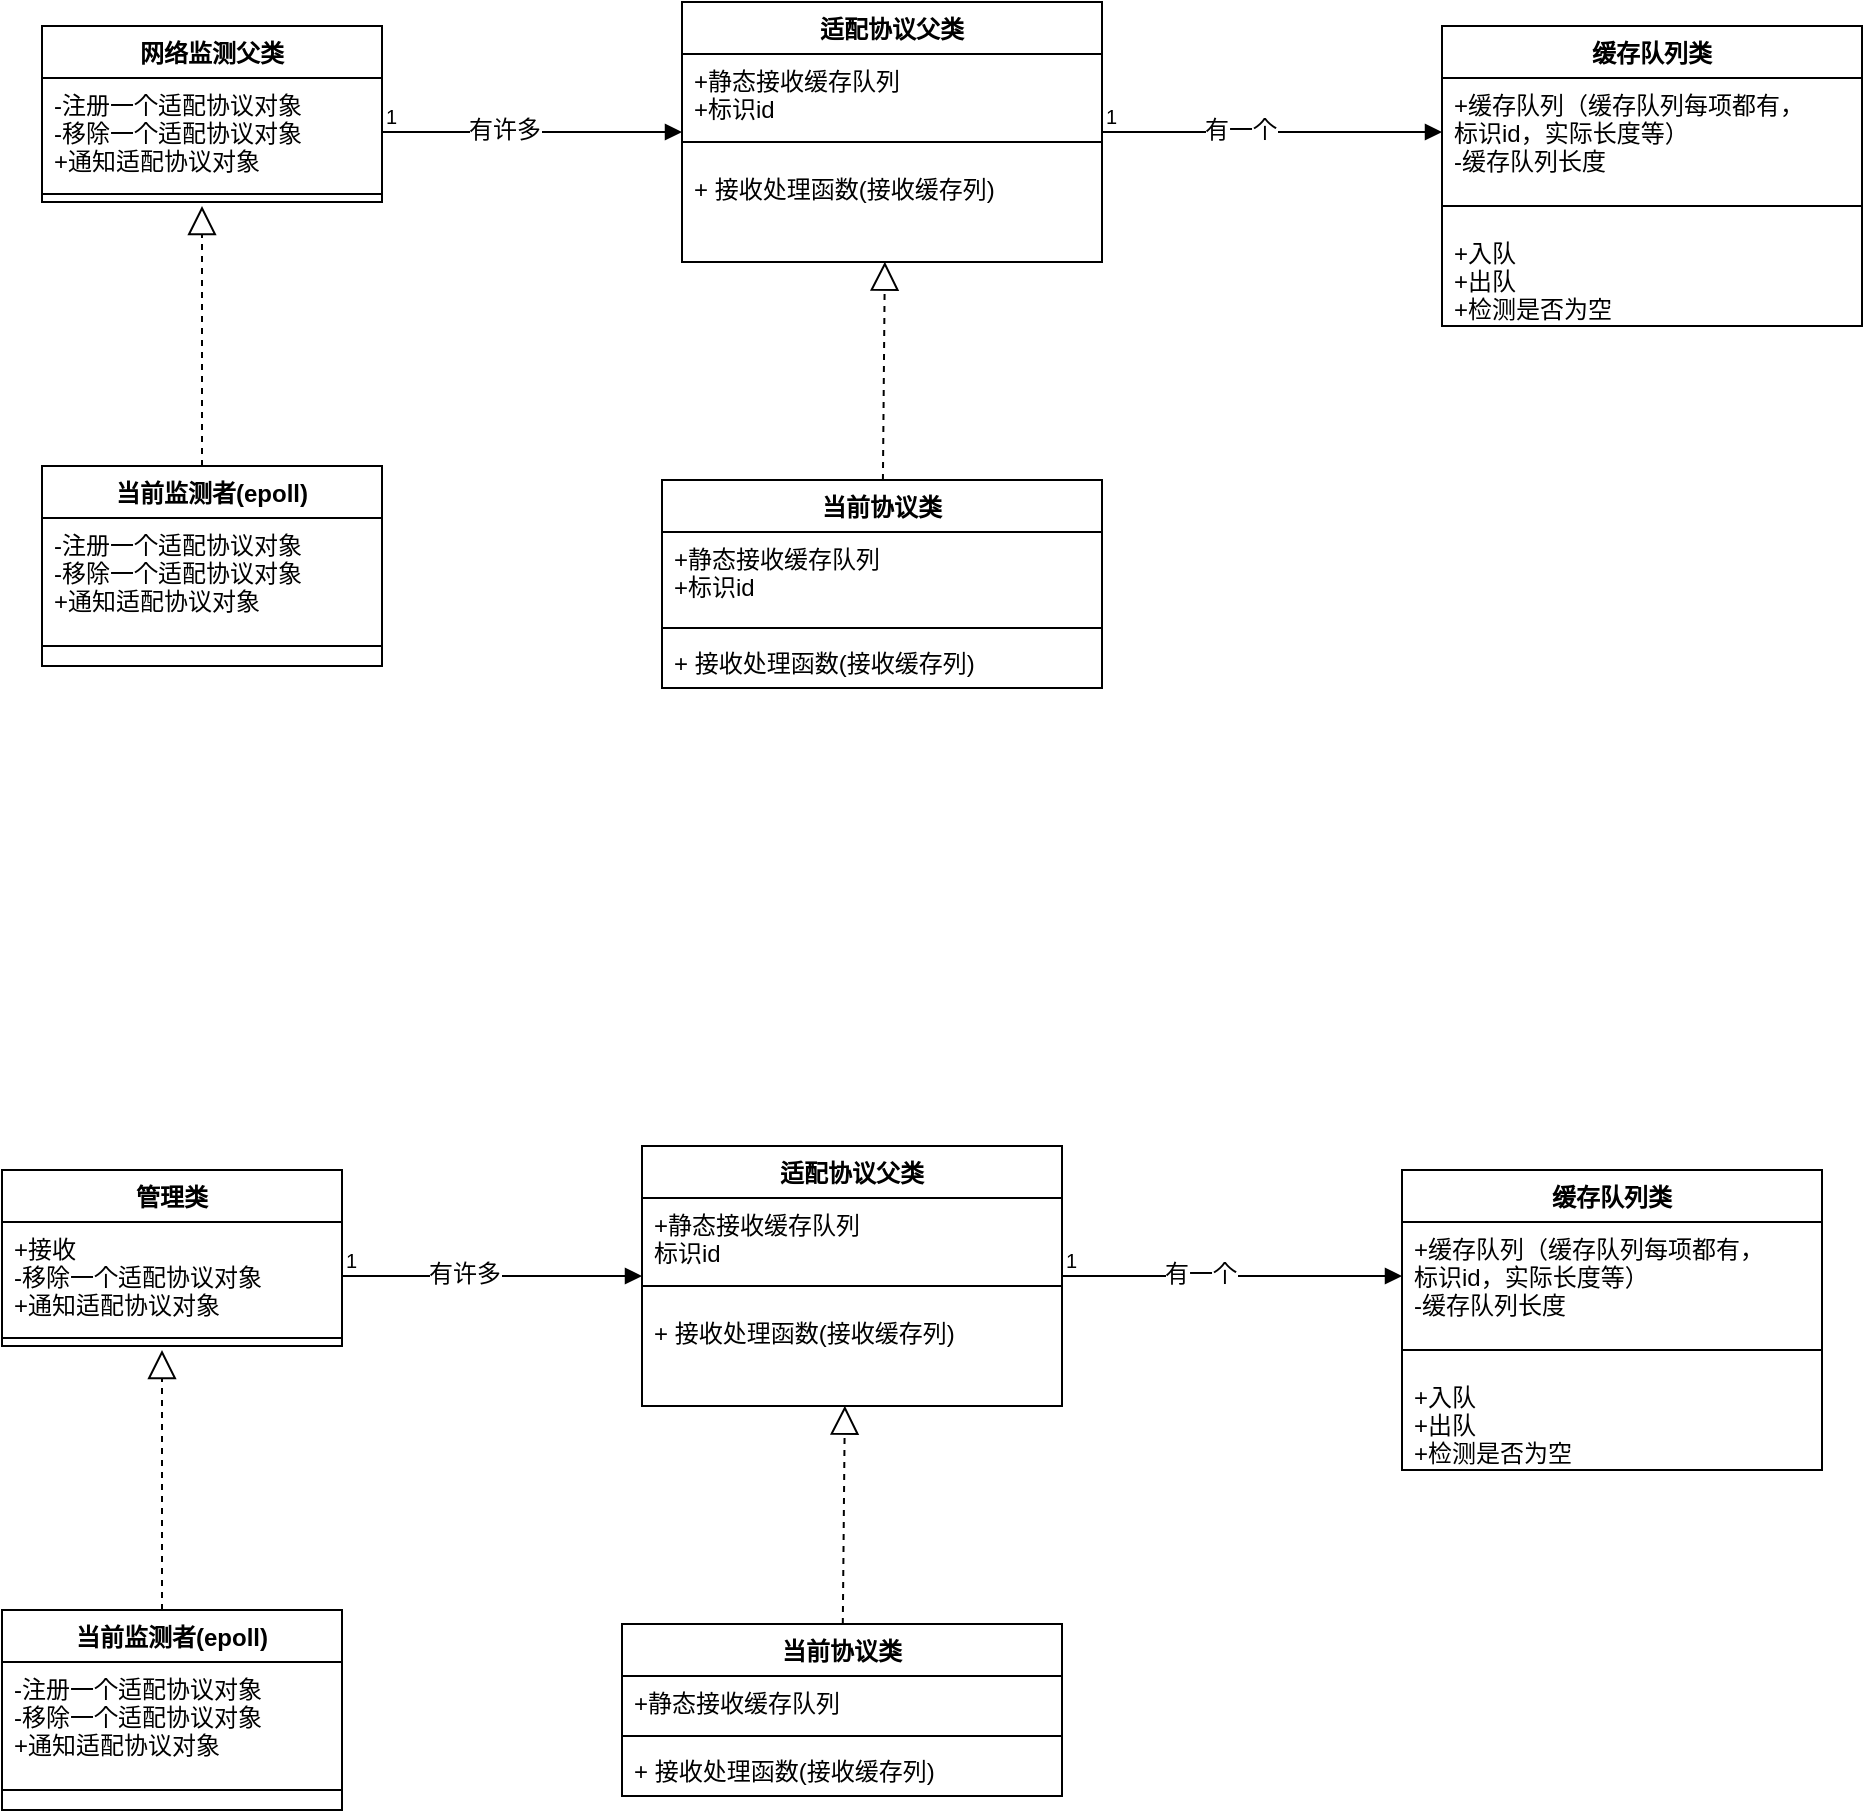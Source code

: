 <mxfile type="github" version="10.6.3"><diagram id="z9mPAAteEUhThnTqNwNB" name="第 1 页"><mxGraphModel grid="1" dx="465" dy="461" gridSize="10" guides="1" tooltips="1" connect="1" arrows="1" fold="1" page="1" pageScale="1" pageWidth="827" pageHeight="1169" math="0" shadow="0"><root><mxCell id="0" /><mxCell id="1" parent="0" /><mxCell id="UEfZ8wBBxdb6GRik4k6D-1" value="网络监测父类&#10;" parent="1" vertex="1" style="swimlane;fontStyle=1;align=center;verticalAlign=top;childLayout=stackLayout;horizontal=1;startSize=26;horizontalStack=0;resizeParent=1;resizeParentMax=0;resizeLast=0;collapsible=1;marginBottom=0;"><mxGeometry as="geometry" height="88" width="170" x="110" y="160"><mxRectangle as="alternateBounds" height="26" width="70" x="160" y="230" /></mxGeometry></mxCell><mxCell id="UEfZ8wBBxdb6GRik4k6D-2" value="-注册一个适配协议对象&#10;-移除一个适配协议对象&#10;+通知适配协议对象" parent="UEfZ8wBBxdb6GRik4k6D-1" vertex="1" style="text;strokeColor=none;fillColor=none;align=left;verticalAlign=top;spacingLeft=4;spacingRight=4;overflow=hidden;rotatable=0;points=[[0,0.5],[1,0.5]];portConstraint=eastwest;"><mxGeometry as="geometry" height="54" width="170" y="26" /></mxCell><mxCell id="UEfZ8wBBxdb6GRik4k6D-3" value="" parent="UEfZ8wBBxdb6GRik4k6D-1" vertex="1" style="line;strokeWidth=1;fillColor=none;align=left;verticalAlign=middle;spacingTop=-1;spacingLeft=3;spacingRight=3;rotatable=0;labelPosition=right;points=[];portConstraint=eastwest;"><mxGeometry as="geometry" height="8" width="170" y="80" /></mxCell><mxCell id="UEfZ8wBBxdb6GRik4k6D-19" value="当前监测者(epoll)&#10;" parent="1" vertex="1" style="swimlane;fontStyle=1;align=center;verticalAlign=top;childLayout=stackLayout;horizontal=1;startSize=26;horizontalStack=0;resizeParent=1;resizeParentMax=0;resizeLast=0;collapsible=1;marginBottom=0;"><mxGeometry as="geometry" height="100" width="170" x="110" y="380" /></mxCell><mxCell id="UEfZ8wBBxdb6GRik4k6D-20" value="-注册一个适配协议对象&#10;-移除一个适配协议对象&#10;+通知适配协议对象" parent="UEfZ8wBBxdb6GRik4k6D-19" vertex="1" style="text;strokeColor=none;fillColor=none;align=left;verticalAlign=top;spacingLeft=4;spacingRight=4;overflow=hidden;rotatable=0;points=[[0,0.5],[1,0.5]];portConstraint=eastwest;"><mxGeometry as="geometry" height="54" width="170" y="26" /></mxCell><mxCell id="UEfZ8wBBxdb6GRik4k6D-21" value="" parent="UEfZ8wBBxdb6GRik4k6D-19" vertex="1" style="line;strokeWidth=1;fillColor=none;align=left;verticalAlign=middle;spacingTop=-1;spacingLeft=3;spacingRight=3;rotatable=0;labelPosition=right;points=[];portConstraint=eastwest;"><mxGeometry as="geometry" height="20" width="170" y="80" /></mxCell><mxCell id="UEfZ8wBBxdb6GRik4k6D-31" value="" parent="1" style="endArrow=block;endFill=1;html=1;edgeStyle=orthogonalEdgeStyle;align=left;verticalAlign=top;exitX=1;exitY=0.5;exitDx=0;exitDy=0;entryX=0;entryY=0.5;entryDx=0;entryDy=0;" target="UEfZ8wBBxdb6GRik4k6D-34" edge="1" source="UEfZ8wBBxdb6GRik4k6D-2"><mxGeometry as="geometry" relative="1" x="-1"><mxPoint as="sourcePoint" x="340" y="330" /><mxPoint as="targetPoint" x="413" y="201.069" /></mxGeometry></mxCell><mxCell id="UEfZ8wBBxdb6GRik4k6D-32" value="1" parent="UEfZ8wBBxdb6GRik4k6D-31" vertex="1" style="resizable=0;html=1;align=left;verticalAlign=bottom;labelBackgroundColor=#ffffff;fontSize=10;" connectable="0"><mxGeometry as="geometry" relative="1" x="-1" /></mxCell><mxCell id="UEfZ8wBBxdb6GRik4k6D-40" value="有许多&lt;br&gt;" parent="UEfZ8wBBxdb6GRik4k6D-31" vertex="1" style="text;html=1;resizable=0;points=[];align=center;verticalAlign=middle;labelBackgroundColor=#ffffff;" connectable="0"><mxGeometry as="geometry" relative="1" x="-0.191" y="1"><mxPoint as="offset" /></mxGeometry></mxCell><mxCell id="UEfZ8wBBxdb6GRik4k6D-34" value="适配协议父类&#10;" parent="1" vertex="1" style="swimlane;fontStyle=1;align=center;verticalAlign=top;childLayout=stackLayout;horizontal=1;startSize=26;horizontalStack=0;resizeParent=1;resizeParentMax=0;resizeLast=0;collapsible=1;marginBottom=0;"><mxGeometry as="geometry" height="130" width="210" x="430" y="148" /></mxCell><mxCell id="UEfZ8wBBxdb6GRik4k6D-35" value="+静态接收缓存队列&#10;+标识id&#10;" parent="UEfZ8wBBxdb6GRik4k6D-34" vertex="1" style="text;strokeColor=none;fillColor=none;align=left;verticalAlign=top;spacingLeft=4;spacingRight=4;overflow=hidden;rotatable=0;points=[[0,0.5],[1,0.5]];portConstraint=eastwest;"><mxGeometry as="geometry" height="34" width="210" y="26" /></mxCell><mxCell id="UEfZ8wBBxdb6GRik4k6D-36" value="" parent="UEfZ8wBBxdb6GRik4k6D-34" vertex="1" style="line;strokeWidth=1;fillColor=none;align=left;verticalAlign=middle;spacingTop=-1;spacingLeft=3;spacingRight=3;rotatable=0;labelPosition=right;points=[];portConstraint=eastwest;"><mxGeometry as="geometry" height="20" width="210" y="60" /></mxCell><mxCell id="UEfZ8wBBxdb6GRik4k6D-37" value="+ 接收处理函数(接收缓存列)" parent="UEfZ8wBBxdb6GRik4k6D-34" vertex="1" style="text;strokeColor=none;fillColor=none;align=left;verticalAlign=top;spacingLeft=4;spacingRight=4;overflow=hidden;rotatable=0;points=[[0,0.5],[1,0.5]];portConstraint=eastwest;"><mxGeometry as="geometry" height="50" width="210" y="80" /></mxCell><mxCell id="UEfZ8wBBxdb6GRik4k6D-41" value="当前协议类&#10;" parent="1" vertex="1" style="swimlane;fontStyle=1;align=center;verticalAlign=top;childLayout=stackLayout;horizontal=1;startSize=26;horizontalStack=0;resizeParent=1;resizeParentMax=0;resizeLast=0;collapsible=1;marginBottom=0;"><mxGeometry as="geometry" height="104" width="220" x="420" y="387" /></mxCell><mxCell id="UEfZ8wBBxdb6GRik4k6D-42" value="+静态接收缓存队列&#10;+标识id&#10;&#10;" parent="UEfZ8wBBxdb6GRik4k6D-41" vertex="1" style="text;strokeColor=none;fillColor=none;align=left;verticalAlign=top;spacingLeft=4;spacingRight=4;overflow=hidden;rotatable=0;points=[[0,0.5],[1,0.5]];portConstraint=eastwest;"><mxGeometry as="geometry" height="44" width="220" y="26" /></mxCell><mxCell id="UEfZ8wBBxdb6GRik4k6D-43" value="" parent="UEfZ8wBBxdb6GRik4k6D-41" vertex="1" style="line;strokeWidth=1;fillColor=none;align=left;verticalAlign=middle;spacingTop=-1;spacingLeft=3;spacingRight=3;rotatable=0;labelPosition=right;points=[];portConstraint=eastwest;"><mxGeometry as="geometry" height="8" width="220" y="70" /></mxCell><mxCell id="UEfZ8wBBxdb6GRik4k6D-44" value="+ 接收处理函数(接收缓存列)" parent="UEfZ8wBBxdb6GRik4k6D-41" vertex="1" style="text;strokeColor=none;fillColor=none;align=left;verticalAlign=top;spacingLeft=4;spacingRight=4;overflow=hidden;rotatable=0;points=[[0,0.5],[1,0.5]];portConstraint=eastwest;"><mxGeometry as="geometry" height="26" width="220" y="78" /></mxCell><mxCell id="UEfZ8wBBxdb6GRik4k6D-46" value="" parent="1" style="endArrow=block;dashed=1;endFill=0;endSize=12;html=1;" edge="1"><mxGeometry as="geometry" width="160" relative="1"><mxPoint as="sourcePoint" x="190" y="380" /><mxPoint as="targetPoint" x="190" y="250" /></mxGeometry></mxCell><mxCell id="UEfZ8wBBxdb6GRik4k6D-47" value="" parent="1" style="endArrow=block;dashed=1;endFill=0;endSize=12;html=1;entryX=0.483;entryY=0.997;entryDx=0;entryDy=0;entryPerimeter=0;" target="UEfZ8wBBxdb6GRik4k6D-37" edge="1" source="UEfZ8wBBxdb6GRik4k6D-41"><mxGeometry as="geometry" width="160" relative="1"><mxPoint as="sourcePoint" x="534" y="380" /><mxPoint as="targetPoint" x="340" y="256" /></mxGeometry></mxCell><mxCell id="UEfZ8wBBxdb6GRik4k6D-49" value="缓存队列类&#10;" parent="1" vertex="1" style="swimlane;fontStyle=1;align=center;verticalAlign=top;childLayout=stackLayout;horizontal=1;startSize=26;horizontalStack=0;resizeParent=1;resizeParentMax=0;resizeLast=0;collapsible=1;marginBottom=0;"><mxGeometry as="geometry" height="150" width="210" x="810" y="160" /></mxCell><mxCell id="UEfZ8wBBxdb6GRik4k6D-50" value="+缓存队列（缓存队列每项都有，&#10;标识id，实际长度等）&#10;-缓存队列长度&#10;" parent="UEfZ8wBBxdb6GRik4k6D-49" vertex="1" style="text;strokeColor=none;fillColor=none;align=left;verticalAlign=top;spacingLeft=4;spacingRight=4;overflow=hidden;rotatable=0;points=[[0,0.5],[1,0.5]];portConstraint=eastwest;"><mxGeometry as="geometry" height="54" width="210" y="26" /></mxCell><mxCell id="UEfZ8wBBxdb6GRik4k6D-51" value="" parent="UEfZ8wBBxdb6GRik4k6D-49" vertex="1" style="line;strokeWidth=1;fillColor=none;align=left;verticalAlign=middle;spacingTop=-1;spacingLeft=3;spacingRight=3;rotatable=0;labelPosition=right;points=[];portConstraint=eastwest;"><mxGeometry as="geometry" height="20" width="210" y="80" /></mxCell><mxCell id="UEfZ8wBBxdb6GRik4k6D-52" value="+入队&#10;+出队&#10;+检测是否为空" parent="UEfZ8wBBxdb6GRik4k6D-49" vertex="1" style="text;strokeColor=none;fillColor=none;align=left;verticalAlign=top;spacingLeft=4;spacingRight=4;overflow=hidden;rotatable=0;points=[[0,0.5],[1,0.5]];portConstraint=eastwest;"><mxGeometry as="geometry" height="50" width="210" y="100" /></mxCell><mxCell id="UEfZ8wBBxdb6GRik4k6D-53" value="" parent="1" style="endArrow=block;endFill=1;html=1;edgeStyle=orthogonalEdgeStyle;align=left;verticalAlign=top;exitX=1;exitY=0.5;exitDx=0;exitDy=0;entryX=0;entryY=0.5;entryDx=0;entryDy=0;" target="UEfZ8wBBxdb6GRik4k6D-50" edge="1" source="UEfZ8wBBxdb6GRik4k6D-34"><mxGeometry as="geometry" relative="1" x="-1"><mxPoint as="sourcePoint" x="280.167" y="269.833" /><mxPoint as="targetPoint" x="430.167" y="269.833" /></mxGeometry></mxCell><mxCell id="UEfZ8wBBxdb6GRik4k6D-54" value="1" parent="UEfZ8wBBxdb6GRik4k6D-53" vertex="1" style="resizable=0;html=1;align=left;verticalAlign=bottom;labelBackgroundColor=#ffffff;fontSize=10;" connectable="0"><mxGeometry as="geometry" relative="1" x="-1" /></mxCell><mxCell id="UEfZ8wBBxdb6GRik4k6D-55" value="有一个&lt;br&gt;" parent="UEfZ8wBBxdb6GRik4k6D-53" vertex="1" style="text;html=1;resizable=0;points=[];align=center;verticalAlign=middle;labelBackgroundColor=#ffffff;" connectable="0"><mxGeometry as="geometry" relative="1" x="-0.191" y="1"><mxPoint as="offset" /></mxGeometry></mxCell><mxCell id="UEfZ8wBBxdb6GRik4k6D-56" value="管理类&#10;" parent="1" vertex="1" style="swimlane;fontStyle=1;align=center;verticalAlign=top;childLayout=stackLayout;horizontal=1;startSize=26;horizontalStack=0;resizeParent=1;resizeParentMax=0;resizeLast=0;collapsible=1;marginBottom=0;"><mxGeometry as="geometry" height="88" width="170" x="90" y="732"><mxRectangle as="alternateBounds" height="26" width="70" x="160" y="230" /></mxGeometry></mxCell><mxCell id="UEfZ8wBBxdb6GRik4k6D-57" value="+接收&#10;-移除一个适配协议对象&#10;+通知适配协议对象" parent="UEfZ8wBBxdb6GRik4k6D-56" vertex="1" style="text;strokeColor=none;fillColor=none;align=left;verticalAlign=top;spacingLeft=4;spacingRight=4;overflow=hidden;rotatable=0;points=[[0,0.5],[1,0.5]];portConstraint=eastwest;"><mxGeometry as="geometry" height="54" width="170" y="26" /></mxCell><mxCell id="UEfZ8wBBxdb6GRik4k6D-58" value="" parent="UEfZ8wBBxdb6GRik4k6D-56" vertex="1" style="line;strokeWidth=1;fillColor=none;align=left;verticalAlign=middle;spacingTop=-1;spacingLeft=3;spacingRight=3;rotatable=0;labelPosition=right;points=[];portConstraint=eastwest;"><mxGeometry as="geometry" height="8" width="170" y="80" /></mxCell><mxCell id="UEfZ8wBBxdb6GRik4k6D-59" value="当前监测者(epoll)&#10;" parent="1" vertex="1" style="swimlane;fontStyle=1;align=center;verticalAlign=top;childLayout=stackLayout;horizontal=1;startSize=26;horizontalStack=0;resizeParent=1;resizeParentMax=0;resizeLast=0;collapsible=1;marginBottom=0;"><mxGeometry as="geometry" height="100" width="170" x="90" y="952" /></mxCell><mxCell id="UEfZ8wBBxdb6GRik4k6D-60" value="-注册一个适配协议对象&#10;-移除一个适配协议对象&#10;+通知适配协议对象" parent="UEfZ8wBBxdb6GRik4k6D-59" vertex="1" style="text;strokeColor=none;fillColor=none;align=left;verticalAlign=top;spacingLeft=4;spacingRight=4;overflow=hidden;rotatable=0;points=[[0,0.5],[1,0.5]];portConstraint=eastwest;"><mxGeometry as="geometry" height="54" width="170" y="26" /></mxCell><mxCell id="UEfZ8wBBxdb6GRik4k6D-61" value="" parent="UEfZ8wBBxdb6GRik4k6D-59" vertex="1" style="line;strokeWidth=1;fillColor=none;align=left;verticalAlign=middle;spacingTop=-1;spacingLeft=3;spacingRight=3;rotatable=0;labelPosition=right;points=[];portConstraint=eastwest;"><mxGeometry as="geometry" height="20" width="170" y="80" /></mxCell><mxCell id="UEfZ8wBBxdb6GRik4k6D-62" value="" parent="1" style="endArrow=block;endFill=1;html=1;edgeStyle=orthogonalEdgeStyle;align=left;verticalAlign=top;exitX=1;exitY=0.5;exitDx=0;exitDy=0;entryX=0;entryY=0.5;entryDx=0;entryDy=0;" target="UEfZ8wBBxdb6GRik4k6D-65" edge="1" source="UEfZ8wBBxdb6GRik4k6D-57"><mxGeometry as="geometry" relative="1" x="-1"><mxPoint as="sourcePoint" x="320" y="902" /><mxPoint as="targetPoint" x="393" y="773.069" /></mxGeometry></mxCell><mxCell id="UEfZ8wBBxdb6GRik4k6D-63" value="1" parent="UEfZ8wBBxdb6GRik4k6D-62" vertex="1" style="resizable=0;html=1;align=left;verticalAlign=bottom;labelBackgroundColor=#ffffff;fontSize=10;" connectable="0"><mxGeometry as="geometry" relative="1" x="-1" /></mxCell><mxCell id="UEfZ8wBBxdb6GRik4k6D-64" value="有许多&lt;br&gt;" parent="UEfZ8wBBxdb6GRik4k6D-62" vertex="1" style="text;html=1;resizable=0;points=[];align=center;verticalAlign=middle;labelBackgroundColor=#ffffff;" connectable="0"><mxGeometry as="geometry" relative="1" x="-0.191" y="1"><mxPoint as="offset" /></mxGeometry></mxCell><mxCell id="UEfZ8wBBxdb6GRik4k6D-65" value="适配协议父类&#10;" parent="1" vertex="1" style="swimlane;fontStyle=1;align=center;verticalAlign=top;childLayout=stackLayout;horizontal=1;startSize=26;horizontalStack=0;resizeParent=1;resizeParentMax=0;resizeLast=0;collapsible=1;marginBottom=0;"><mxGeometry as="geometry" height="130" width="210" x="410" y="720" /></mxCell><mxCell id="UEfZ8wBBxdb6GRik4k6D-66" value="+静态接收缓存队列&#10;标识id&#10;" parent="UEfZ8wBBxdb6GRik4k6D-65" vertex="1" style="text;strokeColor=none;fillColor=none;align=left;verticalAlign=top;spacingLeft=4;spacingRight=4;overflow=hidden;rotatable=0;points=[[0,0.5],[1,0.5]];portConstraint=eastwest;"><mxGeometry as="geometry" height="34" width="210" y="26" /></mxCell><mxCell id="UEfZ8wBBxdb6GRik4k6D-67" value="" parent="UEfZ8wBBxdb6GRik4k6D-65" vertex="1" style="line;strokeWidth=1;fillColor=none;align=left;verticalAlign=middle;spacingTop=-1;spacingLeft=3;spacingRight=3;rotatable=0;labelPosition=right;points=[];portConstraint=eastwest;"><mxGeometry as="geometry" height="20" width="210" y="60" /></mxCell><mxCell id="UEfZ8wBBxdb6GRik4k6D-68" value="+ 接收处理函数(接收缓存列)" parent="UEfZ8wBBxdb6GRik4k6D-65" vertex="1" style="text;strokeColor=none;fillColor=none;align=left;verticalAlign=top;spacingLeft=4;spacingRight=4;overflow=hidden;rotatable=0;points=[[0,0.5],[1,0.5]];portConstraint=eastwest;"><mxGeometry as="geometry" height="50" width="210" y="80" /></mxCell><mxCell id="UEfZ8wBBxdb6GRik4k6D-69" value="当前协议类&#10;" parent="1" vertex="1" style="swimlane;fontStyle=1;align=center;verticalAlign=top;childLayout=stackLayout;horizontal=1;startSize=26;horizontalStack=0;resizeParent=1;resizeParentMax=0;resizeLast=0;collapsible=1;marginBottom=0;"><mxGeometry as="geometry" height="86" width="220" x="400" y="959" /></mxCell><mxCell id="UEfZ8wBBxdb6GRik4k6D-70" value="+静态接收缓存队列&#10;" parent="UEfZ8wBBxdb6GRik4k6D-69" vertex="1" style="text;strokeColor=none;fillColor=none;align=left;verticalAlign=top;spacingLeft=4;spacingRight=4;overflow=hidden;rotatable=0;points=[[0,0.5],[1,0.5]];portConstraint=eastwest;"><mxGeometry as="geometry" height="26" width="220" y="26" /></mxCell><mxCell id="UEfZ8wBBxdb6GRik4k6D-71" value="" parent="UEfZ8wBBxdb6GRik4k6D-69" vertex="1" style="line;strokeWidth=1;fillColor=none;align=left;verticalAlign=middle;spacingTop=-1;spacingLeft=3;spacingRight=3;rotatable=0;labelPosition=right;points=[];portConstraint=eastwest;"><mxGeometry as="geometry" height="8" width="220" y="52" /></mxCell><mxCell id="UEfZ8wBBxdb6GRik4k6D-72" value="+ 接收处理函数(接收缓存列)" parent="UEfZ8wBBxdb6GRik4k6D-69" vertex="1" style="text;strokeColor=none;fillColor=none;align=left;verticalAlign=top;spacingLeft=4;spacingRight=4;overflow=hidden;rotatable=0;points=[[0,0.5],[1,0.5]];portConstraint=eastwest;"><mxGeometry as="geometry" height="26" width="220" y="60" /></mxCell><mxCell id="UEfZ8wBBxdb6GRik4k6D-73" value="" parent="1" style="endArrow=block;dashed=1;endFill=0;endSize=12;html=1;" edge="1"><mxGeometry as="geometry" width="160" relative="1"><mxPoint as="sourcePoint" x="170" y="952" /><mxPoint as="targetPoint" x="170" y="822" /></mxGeometry></mxCell><mxCell id="UEfZ8wBBxdb6GRik4k6D-74" value="" parent="1" style="endArrow=block;dashed=1;endFill=0;endSize=12;html=1;entryX=0.483;entryY=0.997;entryDx=0;entryDy=0;entryPerimeter=0;" target="UEfZ8wBBxdb6GRik4k6D-68" edge="1" source="UEfZ8wBBxdb6GRik4k6D-69"><mxGeometry as="geometry" width="160" relative="1"><mxPoint as="sourcePoint" x="514" y="952" /><mxPoint as="targetPoint" x="320" y="828" /></mxGeometry></mxCell><mxCell id="UEfZ8wBBxdb6GRik4k6D-75" value="缓存队列类&#10;" parent="1" vertex="1" style="swimlane;fontStyle=1;align=center;verticalAlign=top;childLayout=stackLayout;horizontal=1;startSize=26;horizontalStack=0;resizeParent=1;resizeParentMax=0;resizeLast=0;collapsible=1;marginBottom=0;"><mxGeometry as="geometry" height="150" width="210" x="790" y="732" /></mxCell><mxCell id="UEfZ8wBBxdb6GRik4k6D-76" value="+缓存队列（缓存队列每项都有，&#10;标识id，实际长度等）&#10;-缓存队列长度&#10;" parent="UEfZ8wBBxdb6GRik4k6D-75" vertex="1" style="text;strokeColor=none;fillColor=none;align=left;verticalAlign=top;spacingLeft=4;spacingRight=4;overflow=hidden;rotatable=0;points=[[0,0.5],[1,0.5]];portConstraint=eastwest;"><mxGeometry as="geometry" height="54" width="210" y="26" /></mxCell><mxCell id="UEfZ8wBBxdb6GRik4k6D-77" value="" parent="UEfZ8wBBxdb6GRik4k6D-75" vertex="1" style="line;strokeWidth=1;fillColor=none;align=left;verticalAlign=middle;spacingTop=-1;spacingLeft=3;spacingRight=3;rotatable=0;labelPosition=right;points=[];portConstraint=eastwest;"><mxGeometry as="geometry" height="20" width="210" y="80" /></mxCell><mxCell id="UEfZ8wBBxdb6GRik4k6D-78" value="+入队&#10;+出队&#10;+检测是否为空" parent="UEfZ8wBBxdb6GRik4k6D-75" vertex="1" style="text;strokeColor=none;fillColor=none;align=left;verticalAlign=top;spacingLeft=4;spacingRight=4;overflow=hidden;rotatable=0;points=[[0,0.5],[1,0.5]];portConstraint=eastwest;"><mxGeometry as="geometry" height="50" width="210" y="100" /></mxCell><mxCell id="UEfZ8wBBxdb6GRik4k6D-79" value="" parent="1" style="endArrow=block;endFill=1;html=1;edgeStyle=orthogonalEdgeStyle;align=left;verticalAlign=top;exitX=1;exitY=0.5;exitDx=0;exitDy=0;entryX=0;entryY=0.5;entryDx=0;entryDy=0;" target="UEfZ8wBBxdb6GRik4k6D-76" edge="1" source="UEfZ8wBBxdb6GRik4k6D-65"><mxGeometry as="geometry" relative="1" x="-1"><mxPoint as="sourcePoint" x="260.167" y="841.833" /><mxPoint as="targetPoint" x="410.167" y="841.833" /></mxGeometry></mxCell><mxCell id="UEfZ8wBBxdb6GRik4k6D-80" value="1" parent="UEfZ8wBBxdb6GRik4k6D-79" vertex="1" style="resizable=0;html=1;align=left;verticalAlign=bottom;labelBackgroundColor=#ffffff;fontSize=10;" connectable="0"><mxGeometry as="geometry" relative="1" x="-1" /></mxCell><mxCell id="UEfZ8wBBxdb6GRik4k6D-81" value="有一个&lt;br&gt;" parent="UEfZ8wBBxdb6GRik4k6D-79" vertex="1" style="text;html=1;resizable=0;points=[];align=center;verticalAlign=middle;labelBackgroundColor=#ffffff;" connectable="0"><mxGeometry as="geometry" relative="1" x="-0.191" y="1"><mxPoint as="offset" /></mxGeometry></mxCell></root></mxGraphModel></diagram></mxfile>
